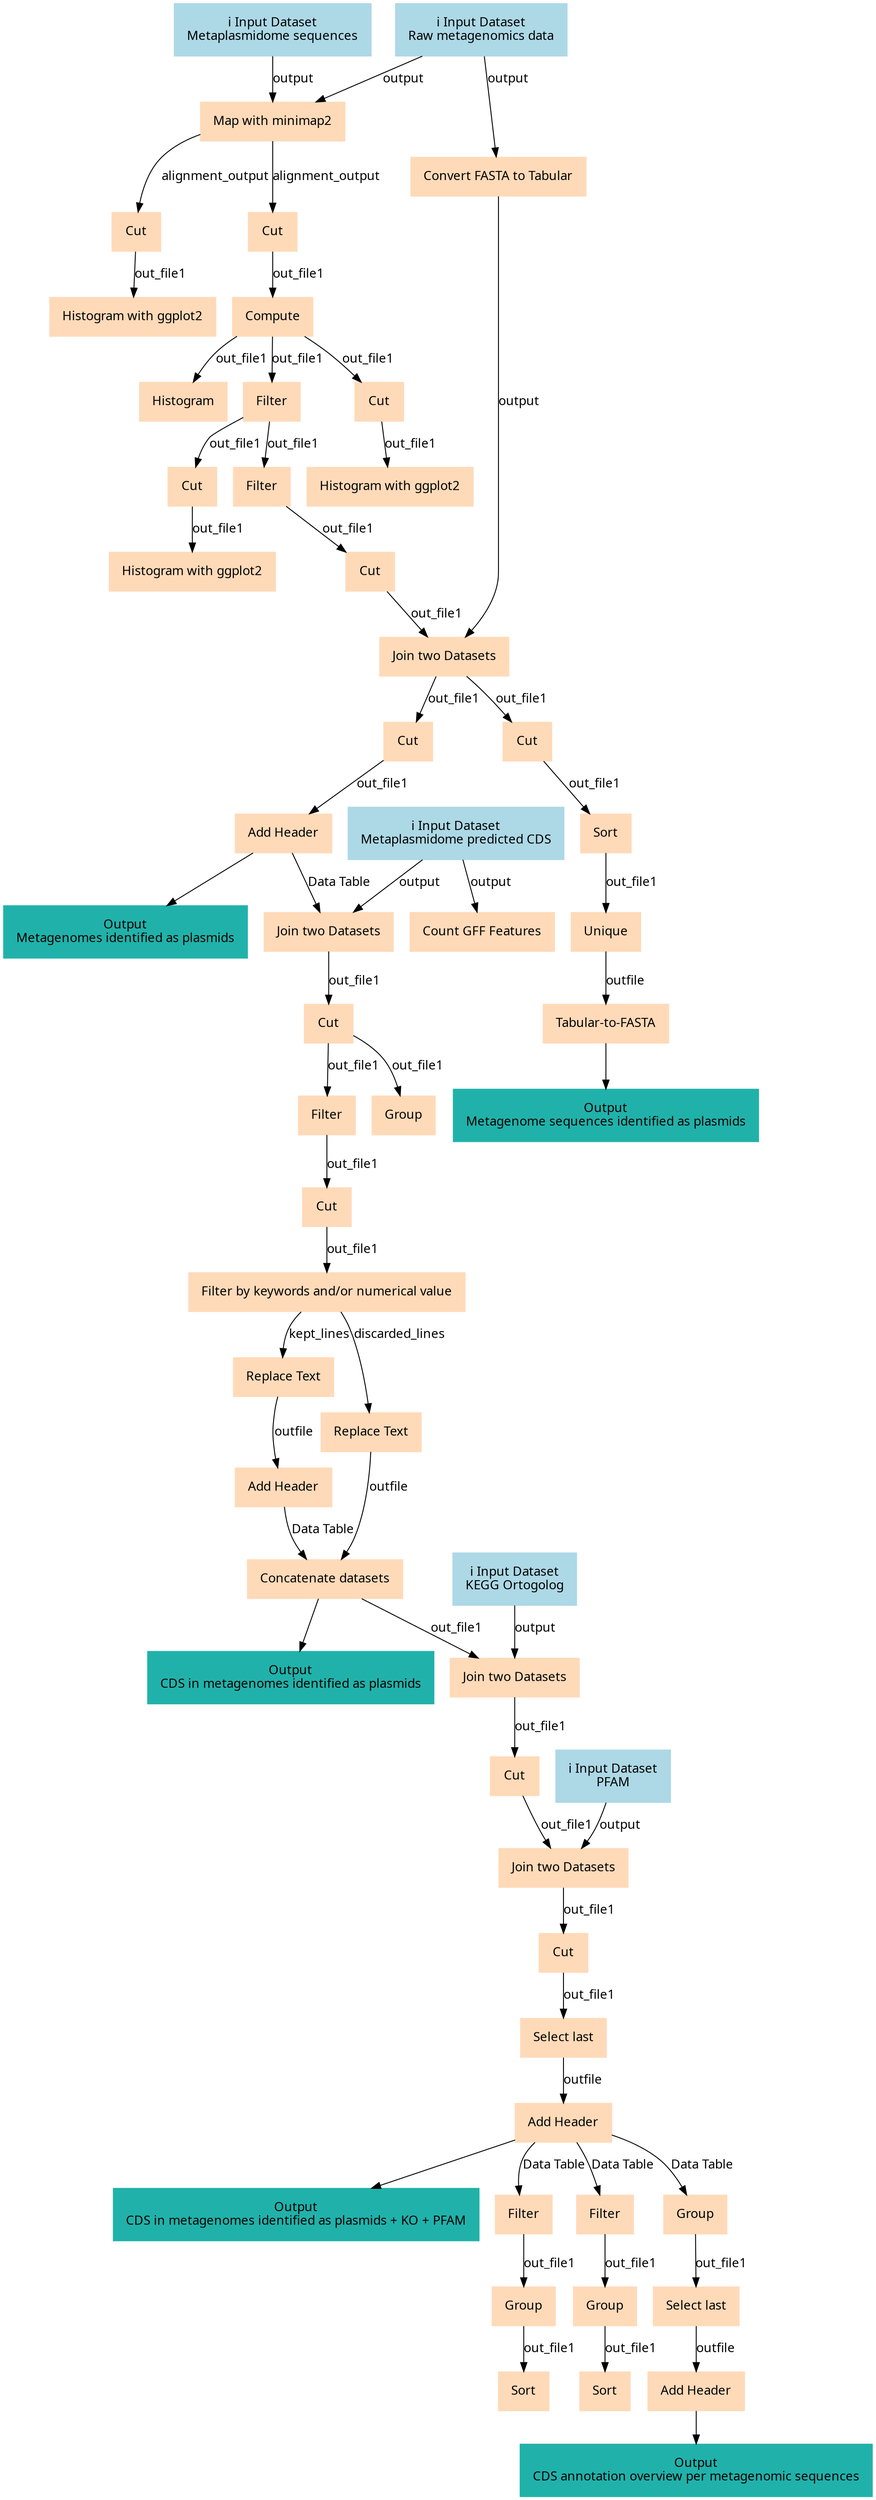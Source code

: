 digraph main {
  node [fontname="Atkinson Hyperlegible", shape=box, color=white,style=filled,color=peachpuff,margin="0.2,0.2"];
  edge [fontname="Atkinson Hyperlegible"];
  0[color=lightblue,label="ℹ️ Input Dataset\nMetaplasmidome sequences"]
  1[color=lightblue,label="ℹ️ Input Dataset\nRaw metagenomics data"]
  2[color=lightblue,label="ℹ️ Input Dataset\nMetaplasmidome predicted CDS"]
  3[color=lightblue,label="ℹ️ Input Dataset\nKEGG Ortogolog"]
  4[color=lightblue,label="ℹ️ Input Dataset\nPFAM"]
  5[label="Map with minimap2"]
  1 -> 5 [label="output"]
  0 -> 5 [label="output"]
  6[label="Convert FASTA to Tabular"]
  1 -> 6 [label="output"]
  7[label="Count GFF Features"]
  2 -> 7 [label="output"]
  8[label="Cut"]
  5 -> 8 [label="alignment_output"]
  9[label="Cut"]
  5 -> 9 [label="alignment_output"]
  10[label="Compute"]
  8 -> 10 [label="out_file1"]
  11[label="Histogram with ggplot2"]
  9 -> 11 [label="out_file1"]
  12[label="Cut"]
  10 -> 12 [label="out_file1"]
  13[label="Histogram"]
  10 -> 13 [label="out_file1"]
  14[label="Filter"]
  10 -> 14 [label="out_file1"]
  15[label="Histogram with ggplot2"]
  12 -> 15 [label="out_file1"]
  16[label="Filter"]
  14 -> 16 [label="out_file1"]
  17[label="Cut"]
  14 -> 17 [label="out_file1"]
  18[label="Cut"]
  16 -> 18 [label="out_file1"]
  19[label="Histogram with ggplot2"]
  17 -> 19 [label="out_file1"]
  20[label="Join two Datasets"]
  18 -> 20 [label="out_file1"]
  6 -> 20 [label="output"]
  21[label="Cut"]
  20 -> 21 [label="out_file1"]
  22[label="Cut"]
  20 -> 22 [label="out_file1"]
  23[label="Add Header"]
  21 -> 23 [label="out_file1"]
  ka183cd1fa2f6459ca1f749ac50ab0df3[color=lightseagreen,label="Output\nMetagenomes identified as plasmids"]
  23 -> ka183cd1fa2f6459ca1f749ac50ab0df3
  24[label="Sort"]
  22 -> 24 [label="out_file1"]
  25[label="Join two Datasets"]
  2 -> 25 [label="output"]
  23 -> 25 [label="Data Table"]
  26[label="Unique"]
  24 -> 26 [label="out_file1"]
  27[label="Cut"]
  25 -> 27 [label="out_file1"]
  28[label="Tabular-to-FASTA"]
  26 -> 28 [label="outfile"]
  k7c9e9f30c34047389f3b66cbe5bde2c3[color=lightseagreen,label="Output\nMetagenome sequences identified as plasmids"]
  28 -> k7c9e9f30c34047389f3b66cbe5bde2c3
  29[label="Group"]
  27 -> 29 [label="out_file1"]
  30[label="Filter"]
  27 -> 30 [label="out_file1"]
  31[label="Cut"]
  30 -> 31 [label="out_file1"]
  32[label="Filter by keywords and/or numerical value"]
  31 -> 32 [label="out_file1"]
  33[label="Replace Text"]
  32 -> 33 [label="kept_lines"]
  34[label="Replace Text"]
  32 -> 34 [label="discarded_lines"]
  35[label="Add Header"]
  33 -> 35 [label="outfile"]
  36[label="Concatenate datasets"]
  35 -> 36 [label="Data Table"]
  34 -> 36 [label="outfile"]
  kdd7ee5f7b8a445a795258ae626364e20[color=lightseagreen,label="Output\nCDS in metagenomes identified as plasmids"]
  36 -> kdd7ee5f7b8a445a795258ae626364e20
  37[label="Join two Datasets"]
  36 -> 37 [label="out_file1"]
  3 -> 37 [label="output"]
  38[label="Cut"]
  37 -> 38 [label="out_file1"]
  39[label="Join two Datasets"]
  38 -> 39 [label="out_file1"]
  4 -> 39 [label="output"]
  40[label="Cut"]
  39 -> 40 [label="out_file1"]
  41[label="Select last"]
  40 -> 41 [label="out_file1"]
  42[label="Add Header"]
  41 -> 42 [label="outfile"]
  k8d4adc03cab4444a8122b891f3eca2be[color=lightseagreen,label="Output\nCDS in metagenomes identified as plasmids + KO + PFAM"]
  42 -> k8d4adc03cab4444a8122b891f3eca2be
  43[label="Filter"]
  42 -> 43 [label="Data Table"]
  44[label="Filter"]
  42 -> 44 [label="Data Table"]
  45[label="Group"]
  42 -> 45 [label="Data Table"]
  46[label="Group"]
  43 -> 46 [label="out_file1"]
  47[label="Group"]
  44 -> 47 [label="out_file1"]
  48[label="Select last"]
  45 -> 48 [label="out_file1"]
  49[label="Sort"]
  46 -> 49 [label="out_file1"]
  50[label="Sort"]
  47 -> 50 [label="out_file1"]
  51[label="Add Header"]
  48 -> 51 [label="outfile"]
  k39e36bb34f8d46e18d2624619c7ad36d[color=lightseagreen,label="Output\nCDS annotation overview per metagenomic sequences"]
  51 -> k39e36bb34f8d46e18d2624619c7ad36d
}